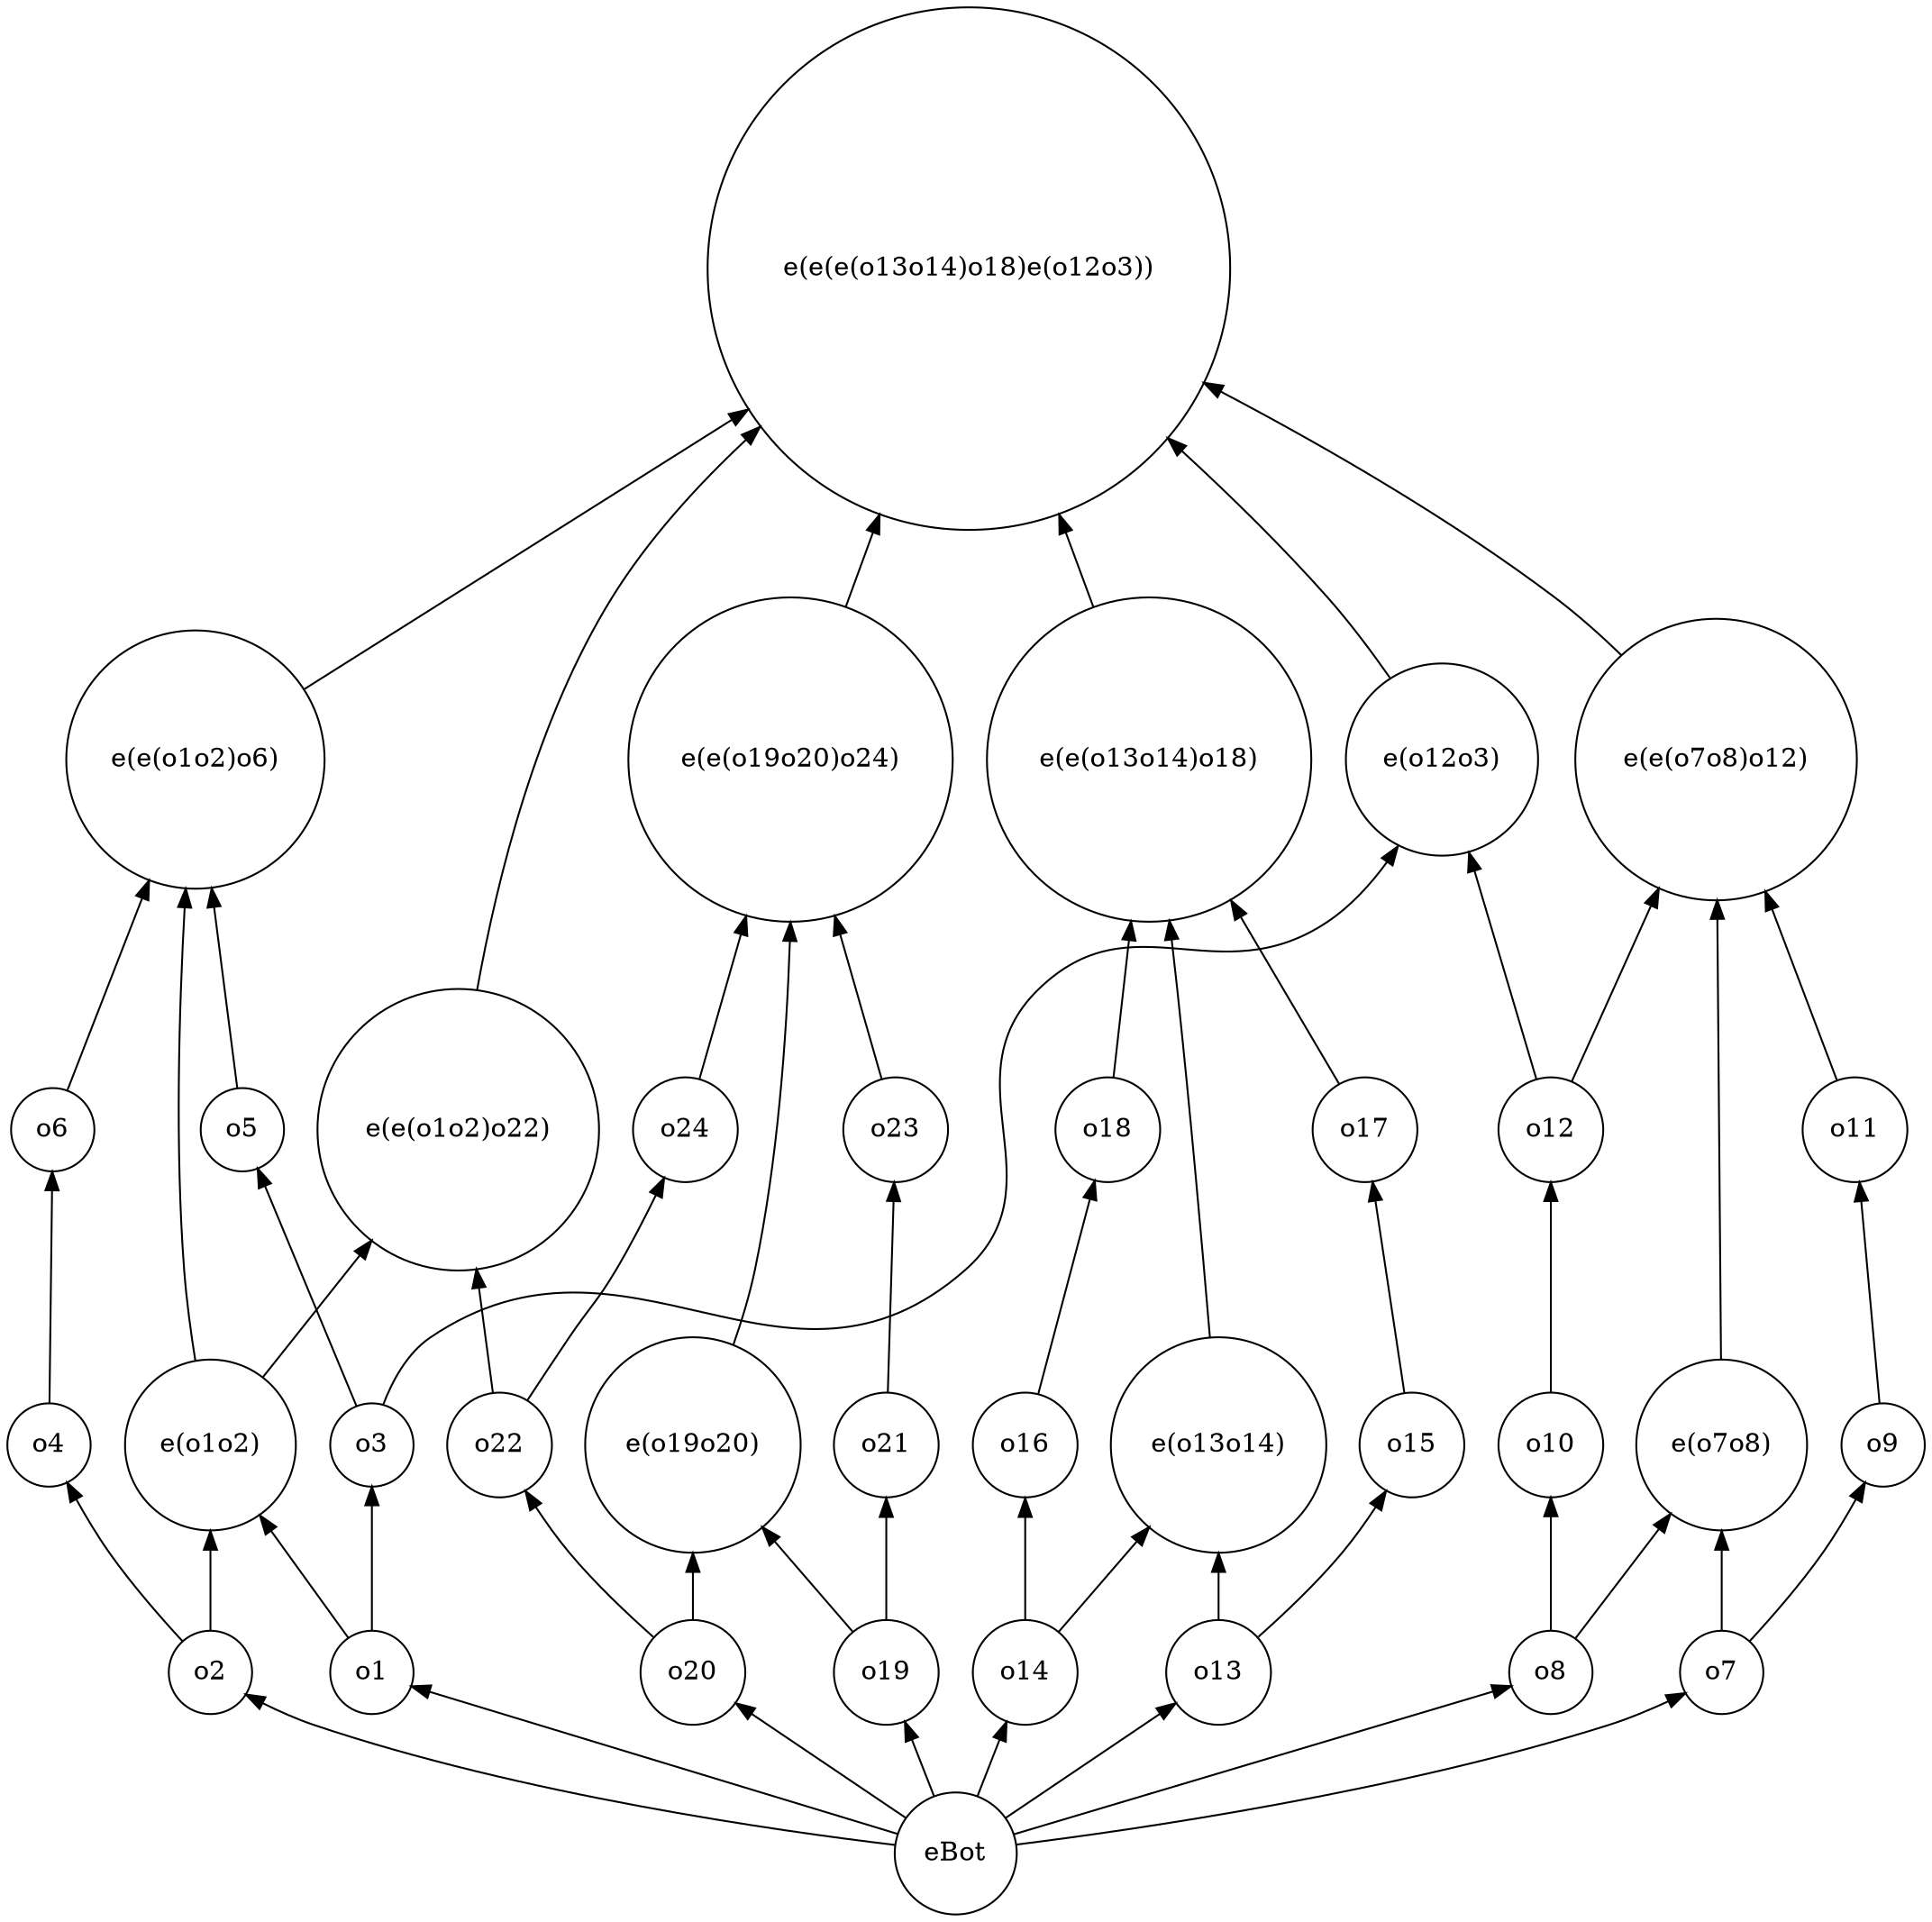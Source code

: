 strict digraph cla_v5 {
	rankdir=BT
	o4 [shape=circle]
	"e(e(e(o13o14)o18)e(o12o3))" [shape=circle]
	o3 [shape=circle]
	o23 [shape=circle]
	o6 [shape=circle]
	"e(o1o2)" [shape=circle]
	eBot [shape=circle]
	o5 [shape=circle]
	o15 [shape=circle]
	"e(o12o3)" [shape=circle]
	o14 [shape=circle]
	o19 [shape=circle]
	o10 [shape=circle]
	o2 [shape=circle]
	o1 [shape=circle]
	o17 [shape=circle]
	"e(o19o20)" [shape=circle]
	o8 [shape=circle]
	"e(e(o13o14)o18)" [shape=circle]
	"e(o7o8)" [shape=circle]
	o24 [shape=circle]
	o16 [shape=circle]
	"e(o13o14)" [shape=circle]
	o20 [shape=circle]
	"e(e(o1o2)o22)" [shape=circle]
	o11 [shape=circle]
	o7 [shape=circle]
	o12 [shape=circle]
	o22 [shape=circle]
	"e(e(o1o2)o6)" [shape=circle]
	"e(e(o19o20)o24)" [shape=circle]
	o13 [shape=circle]
	"e(e(o7o8)o12)" [shape=circle]
	o9 [shape=circle]
	o21 [shape=circle]
	o18 [shape=circle]
	o2 -> o4
	"e(e(o7o8)o12)" -> "e(e(e(o13o14)o18)e(o12o3))"
	"e(e(o19o20)o24)" -> "e(e(e(o13o14)o18)e(o12o3))"
	"e(e(o1o2)o22)" -> "e(e(e(o13o14)o18)e(o12o3))"
	"e(e(o13o14)o18)" -> "e(e(e(o13o14)o18)e(o12o3))"
	"e(e(o1o2)o6)" -> "e(e(e(o13o14)o18)e(o12o3))"
	"e(o12o3)" -> "e(e(e(o13o14)o18)e(o12o3))"
	o1 -> o3
	o21 -> o23
	o4 -> o6
	o2 -> "e(o1o2)"
	o1 -> "e(o1o2)"
	o3 -> o5
	o13 -> o15
	o12 -> "e(o12o3)"
	o3 -> "e(o12o3)"
	eBot -> o14
	eBot -> o19
	o8 -> o10
	eBot -> o2
	eBot -> o1
	o15 -> o17
	o20 -> "e(o19o20)"
	o19 -> "e(o19o20)"
	eBot -> o8
	"e(o13o14)" -> "e(e(o13o14)o18)"
	o17 -> "e(e(o13o14)o18)"
	o18 -> "e(e(o13o14)o18)"
	o8 -> "e(o7o8)"
	o7 -> "e(o7o8)"
	o22 -> o24
	o14 -> o16
	o13 -> "e(o13o14)"
	o14 -> "e(o13o14)"
	eBot -> o20
	"e(o1o2)" -> "e(e(o1o2)o22)"
	o22 -> "e(e(o1o2)o22)"
	o9 -> o11
	eBot -> o7
	o10 -> o12
	o20 -> o22
	o5 -> "e(e(o1o2)o6)"
	"e(o1o2)" -> "e(e(o1o2)o6)"
	o6 -> "e(e(o1o2)o6)"
	o24 -> "e(e(o19o20)o24)"
	o23 -> "e(e(o19o20)o24)"
	"e(o19o20)" -> "e(e(o19o20)o24)"
	eBot -> o13
	"e(o7o8)" -> "e(e(o7o8)o12)"
	o11 -> "e(e(o7o8)o12)"
	o12 -> "e(e(o7o8)o12)"
	o7 -> o9
	o19 -> o21
	o16 -> o18
}
